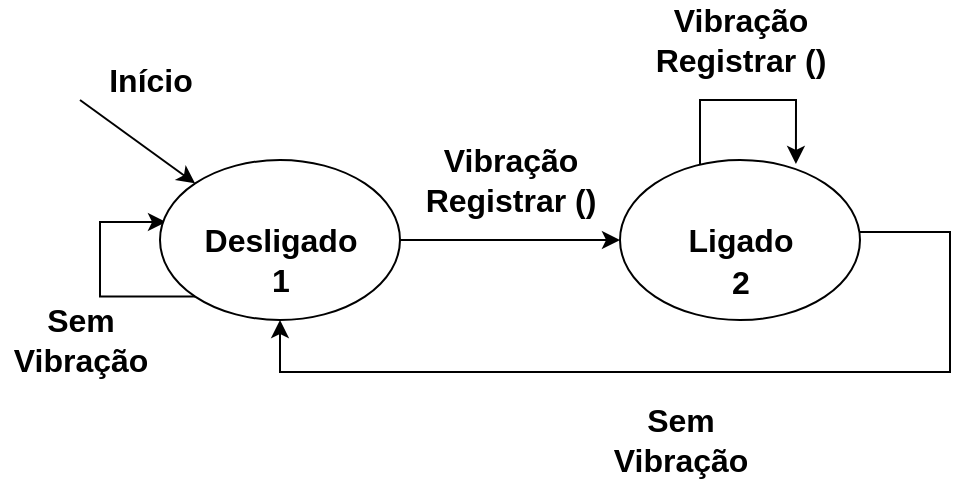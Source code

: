 <mxfile pages="1" version="11.2.5" type="device"><diagram id="0hrBlZKIZICirh2LTW-o" name="Page-1"><mxGraphModel dx="868" dy="484" grid="1" gridSize="10" guides="1" tooltips="1" connect="1" arrows="1" fold="1" page="1" pageScale="1" pageWidth="827" pageHeight="1169" math="0" shadow="0"><root><mxCell id="0"/><mxCell id="1" parent="0"/><mxCell id="KPTBNAe6CH2tJlFtVhlc-32" style="edgeStyle=orthogonalEdgeStyle;rounded=0;orthogonalLoop=1;jettySize=auto;html=1;exitX=0;exitY=1;exitDx=0;exitDy=0;fontSize=16;entryX=0.025;entryY=0.388;entryDx=0;entryDy=0;entryPerimeter=0;" parent="1" source="KPTBNAe6CH2tJlFtVhlc-1" target="KPTBNAe6CH2tJlFtVhlc-1" edge="1"><mxGeometry relative="1" as="geometry"><mxPoint x="100" y="180" as="targetPoint"/><Array as="points"><mxPoint x="80" y="228"/><mxPoint x="80" y="191"/></Array></mxGeometry></mxCell><mxCell id="KPTBNAe6CH2tJlFtVhlc-1" value="" style="ellipse;whiteSpace=wrap;html=1;" parent="1" vertex="1"><mxGeometry x="110" y="160" width="120" height="80" as="geometry"/></mxCell><mxCell id="KPTBNAe6CH2tJlFtVhlc-2" value="" style="ellipse;whiteSpace=wrap;html=1;" parent="1" vertex="1"><mxGeometry x="340" y="160" width="120" height="80" as="geometry"/></mxCell><mxCell id="KPTBNAe6CH2tJlFtVhlc-27" style="edgeStyle=orthogonalEdgeStyle;rounded=0;orthogonalLoop=1;jettySize=auto;html=1;entryX=0.5;entryY=1;entryDx=0;entryDy=0;" parent="1" target="KPTBNAe6CH2tJlFtVhlc-1" edge="1"><mxGeometry relative="1" as="geometry"><mxPoint x="460" y="256" as="targetPoint"/><Array as="points"><mxPoint x="505" y="196"/><mxPoint x="505" y="266"/><mxPoint x="170" y="266"/></Array><mxPoint x="460" y="196" as="sourcePoint"/></mxGeometry></mxCell><mxCell id="KPTBNAe6CH2tJlFtVhlc-6" value="" style="endArrow=classic;html=1;exitX=1;exitY=0.5;exitDx=0;exitDy=0;" parent="1" source="KPTBNAe6CH2tJlFtVhlc-1" edge="1"><mxGeometry width="50" height="50" relative="1" as="geometry"><mxPoint x="230" y="210" as="sourcePoint"/><mxPoint x="340" y="200" as="targetPoint"/></mxGeometry></mxCell><mxCell id="KPTBNAe6CH2tJlFtVhlc-11" value="Desligado" style="text;html=1;resizable=0;autosize=1;align=center;verticalAlign=middle;points=[];fillColor=none;strokeColor=none;rounded=0;fontSize=16;fontStyle=1" parent="1" vertex="1"><mxGeometry x="135" y="190" width="70" height="20" as="geometry"/></mxCell><mxCell id="KPTBNAe6CH2tJlFtVhlc-12" value="Ligado" style="text;html=1;resizable=0;autosize=1;align=center;verticalAlign=middle;points=[];fillColor=none;strokeColor=none;rounded=0;fontSize=16;fontStyle=1" parent="1" vertex="1"><mxGeometry x="375" y="190" width="50" height="20" as="geometry"/></mxCell><mxCell id="KPTBNAe6CH2tJlFtVhlc-14" value="1" style="text;html=1;resizable=0;autosize=1;align=center;verticalAlign=middle;points=[];fillColor=none;strokeColor=none;rounded=0;fontSize=16;fontStyle=1" parent="1" vertex="1"><mxGeometry x="160" y="210" width="20" height="20" as="geometry"/></mxCell><mxCell id="KPTBNAe6CH2tJlFtVhlc-15" value="2" style="text;html=1;resizable=0;autosize=1;align=center;verticalAlign=middle;points=[];fillColor=none;strokeColor=none;rounded=0;fontStyle=1;fontSize=16;" parent="1" vertex="1"><mxGeometry x="390" y="211" width="20" height="20" as="geometry"/></mxCell><mxCell id="KPTBNAe6CH2tJlFtVhlc-29" value="" style="endArrow=classic;html=1;fontSize=16;entryX=0;entryY=0;entryDx=0;entryDy=0;" parent="1" target="KPTBNAe6CH2tJlFtVhlc-1" edge="1"><mxGeometry width="50" height="50" relative="1" as="geometry"><mxPoint x="70" y="130" as="sourcePoint"/><mxPoint x="130" y="100" as="targetPoint"/></mxGeometry></mxCell><mxCell id="KPTBNAe6CH2tJlFtVhlc-33" value="Sem &lt;br&gt;Vibração" style="text;html=1;resizable=0;autosize=1;align=center;verticalAlign=middle;points=[];fillColor=none;strokeColor=none;rounded=0;fontSize=16;fontStyle=1" parent="1" vertex="1"><mxGeometry x="30" y="230" width="80" height="40" as="geometry"/></mxCell><mxCell id="KPTBNAe6CH2tJlFtVhlc-34" value="Início" style="text;html=1;resizable=0;autosize=1;align=center;verticalAlign=middle;points=[];fillColor=none;strokeColor=none;rounded=0;fontSize=16;fontStyle=1" parent="1" vertex="1"><mxGeometry x="80" y="110" width="50" height="20" as="geometry"/></mxCell><mxCell id="cDSkA9Cn9ymo0g0kzkCe-1" style="edgeStyle=orthogonalEdgeStyle;rounded=0;orthogonalLoop=1;jettySize=auto;html=1;fontSize=16;entryX=0.733;entryY=0.025;entryDx=0;entryDy=0;entryPerimeter=0;" edge="1" parent="1" target="KPTBNAe6CH2tJlFtVhlc-2"><mxGeometry relative="1" as="geometry"><mxPoint x="385" y="101.5" as="targetPoint"/><Array as="points"><mxPoint x="380" y="130"/><mxPoint x="428" y="130"/></Array><mxPoint x="380" y="162" as="sourcePoint"/></mxGeometry></mxCell><mxCell id="cDSkA9Cn9ymo0g0kzkCe-3" value="Sem &lt;br&gt;Vibração" style="text;html=1;resizable=0;autosize=1;align=center;verticalAlign=middle;points=[];fillColor=none;strokeColor=none;rounded=0;fontSize=16;fontStyle=1" vertex="1" parent="1"><mxGeometry x="330" y="280" width="80" height="40" as="geometry"/></mxCell><mxCell id="cDSkA9Cn9ymo0g0kzkCe-4" value="Vibração&lt;br&gt;Registrar ()" style="text;html=1;resizable=0;autosize=1;align=center;verticalAlign=middle;points=[];fillColor=none;strokeColor=none;rounded=0;fontSize=16;fontStyle=1" vertex="1" parent="1"><mxGeometry x="350" y="80" width="100" height="40" as="geometry"/></mxCell><mxCell id="cDSkA9Cn9ymo0g0kzkCe-5" value="Vibração&lt;br&gt;Registrar ()" style="text;html=1;resizable=0;autosize=1;align=center;verticalAlign=middle;points=[];fillColor=none;strokeColor=none;rounded=0;fontSize=16;fontStyle=1" vertex="1" parent="1"><mxGeometry x="235" y="150" width="100" height="40" as="geometry"/></mxCell></root></mxGraphModel></diagram></mxfile>